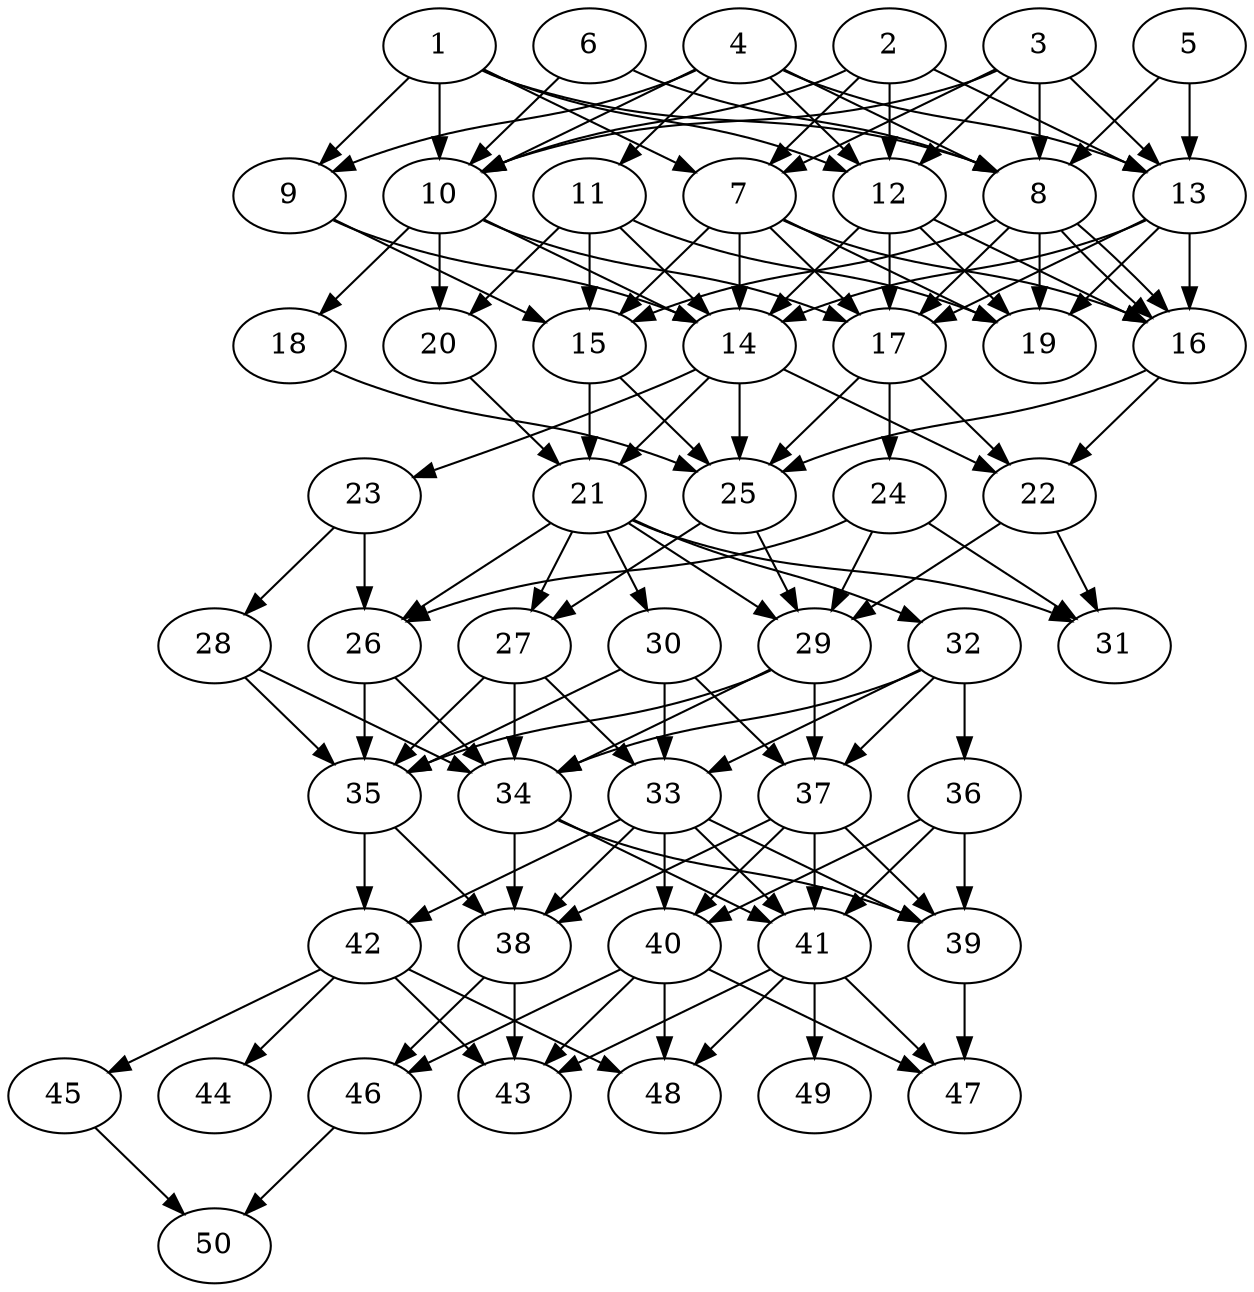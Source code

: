 // DAG automatically generated by daggen at Fri Aug  4 16:35:14 2017
// ./daggen --dot -n 50 --fat 0.5 --regular 0.8 --density 0.8 --jump 1 
digraph G {
  1 [size="1073742", alpha="0.06"]
  1 -> 7 [size ="839"]
  1 -> 8 [size ="839"]
  1 -> 9 [size ="839"]
  1 -> 10 [size ="839"]
  1 -> 12 [size ="839"]
  2 [size="76043", alpha="0.02"]
  2 -> 7 [size ="302"]
  2 -> 10 [size ="302"]
  2 -> 12 [size ="302"]
  2 -> 13 [size ="302"]
  3 [size="941407", alpha="0.01"]
  3 -> 7 [size ="679"]
  3 -> 8 [size ="679"]
  3 -> 10 [size ="679"]
  3 -> 12 [size ="679"]
  3 -> 13 [size ="679"]
  4 [size="782758", alpha="0.10"]
  4 -> 8 [size ="679"]
  4 -> 9 [size ="679"]
  4 -> 10 [size ="679"]
  4 -> 11 [size ="679"]
  4 -> 12 [size ="679"]
  4 -> 13 [size ="679"]
  5 [size="62980", alpha="0.12"]
  5 -> 8 [size ="210"]
  5 -> 13 [size ="210"]
  6 [size="19609", alpha="0.09"]
  6 -> 8 [size ="679"]
  6 -> 10 [size ="679"]
  7 [size="231928", alpha="0.05"]
  7 -> 14 [size ="302"]
  7 -> 15 [size ="302"]
  7 -> 16 [size ="302"]
  7 -> 17 [size ="302"]
  7 -> 19 [size ="302"]
  8 [size="28991", alpha="0.05"]
  8 -> 15 [size ="75"]
  8 -> 16 [size ="75"]
  8 -> 16 [size ="75"]
  8 -> 17 [size ="75"]
  8 -> 19 [size ="75"]
  9 [size="25050", alpha="0.12"]
  9 -> 14 [size ="75"]
  9 -> 15 [size ="75"]
  10 [size="412", alpha="0.10"]
  10 -> 14 [size ="34"]
  10 -> 17 [size ="34"]
  10 -> 18 [size ="34"]
  10 -> 20 [size ="34"]
  11 [size="368293", alpha="0.06"]
  11 -> 14 [size ="411"]
  11 -> 15 [size ="411"]
  11 -> 19 [size ="411"]
  11 -> 20 [size ="411"]
  12 [size="6941", alpha="0.15"]
  12 -> 14 [size ="411"]
  12 -> 16 [size ="411"]
  12 -> 17 [size ="411"]
  12 -> 19 [size ="411"]
  13 [size="2805", alpha="0.01"]
  13 -> 14 [size ="75"]
  13 -> 16 [size ="75"]
  13 -> 17 [size ="75"]
  13 -> 19 [size ="75"]
  14 [size="2761", alpha="0.09"]
  14 -> 21 [size ="75"]
  14 -> 22 [size ="75"]
  14 -> 23 [size ="75"]
  14 -> 25 [size ="75"]
  15 [size="16615", alpha="0.03"]
  15 -> 21 [size ="411"]
  15 -> 25 [size ="411"]
  16 [size="459452", alpha="0.12"]
  16 -> 22 [size ="411"]
  16 -> 25 [size ="411"]
  17 [size="782758", alpha="0.02"]
  17 -> 22 [size ="679"]
  17 -> 24 [size ="679"]
  17 -> 25 [size ="679"]
  18 [size="646881", alpha="0.09"]
  18 -> 25 [size ="537"]
  19 [size="129051", alpha="0.16"]
  20 [size="821396", alpha="0.05"]
  20 -> 21 [size ="679"]
  21 [size="68719", alpha="0.19"]
  21 -> 26 [size ="134"]
  21 -> 27 [size ="134"]
  21 -> 29 [size ="134"]
  21 -> 30 [size ="134"]
  21 -> 31 [size ="134"]
  21 -> 32 [size ="134"]
  22 [size="4949", alpha="0.16"]
  22 -> 29 [size ="210"]
  22 -> 31 [size ="210"]
  23 [size="231928", alpha="0.06"]
  23 -> 26 [size ="302"]
  23 -> 28 [size ="302"]
  24 [size="68719", alpha="0.18"]
  24 -> 26 [size ="134"]
  24 -> 29 [size ="134"]
  24 -> 31 [size ="134"]
  25 [size="26735", alpha="0.16"]
  25 -> 27 [size ="75"]
  25 -> 29 [size ="75"]
  26 [size="2080", alpha="0.12"]
  26 -> 34 [size ="34"]
  26 -> 35 [size ="34"]
  27 [size="549756", alpha="0.12"]
  27 -> 33 [size ="537"]
  27 -> 34 [size ="537"]
  27 -> 35 [size ="537"]
  28 [size="377015", alpha="0.02"]
  28 -> 34 [size ="411"]
  28 -> 35 [size ="411"]
  29 [size="134218", alpha="0.16"]
  29 -> 34 [size ="210"]
  29 -> 35 [size ="210"]
  29 -> 37 [size ="210"]
  30 [size="48749", alpha="0.20"]
  30 -> 33 [size ="75"]
  30 -> 35 [size ="75"]
  30 -> 37 [size ="75"]
  31 [size="28991", alpha="0.14"]
  32 [size="13487", alpha="0.04"]
  32 -> 33 [size ="679"]
  32 -> 34 [size ="679"]
  32 -> 36 [size ="679"]
  32 -> 37 [size ="679"]
  33 [size="232556", alpha="0.19"]
  33 -> 38 [size ="411"]
  33 -> 39 [size ="411"]
  33 -> 40 [size ="411"]
  33 -> 41 [size ="411"]
  33 -> 42 [size ="411"]
  34 [size="134218", alpha="0.09"]
  34 -> 38 [size ="210"]
  34 -> 39 [size ="210"]
  34 -> 41 [size ="210"]
  35 [size="23175", alpha="0.09"]
  35 -> 38 [size ="411"]
  35 -> 42 [size ="411"]
  36 [size="368293", alpha="0.09"]
  36 -> 39 [size ="411"]
  36 -> 40 [size ="411"]
  36 -> 41 [size ="411"]
  37 [size="12947", alpha="0.12"]
  37 -> 38 [size ="839"]
  37 -> 39 [size ="839"]
  37 -> 40 [size ="839"]
  37 -> 41 [size ="839"]
  38 [size="549756", alpha="0.18"]
  38 -> 43 [size ="537"]
  38 -> 46 [size ="537"]
  39 [size="91505", alpha="0.11"]
  39 -> 47 [size ="75"]
  40 [size="727", alpha="0.15"]
  40 -> 43 [size ="75"]
  40 -> 46 [size ="75"]
  40 -> 47 [size ="75"]
  40 -> 48 [size ="75"]
  41 [size="616138", alpha="0.04"]
  41 -> 43 [size ="839"]
  41 -> 47 [size ="839"]
  41 -> 48 [size ="839"]
  41 -> 49 [size ="839"]
  42 [size="134218", alpha="0.10"]
  42 -> 43 [size ="210"]
  42 -> 44 [size ="210"]
  42 -> 45 [size ="210"]
  42 -> 48 [size ="210"]
  43 [size="91209", alpha="0.12"]
  44 [size="231928", alpha="0.19"]
  45 [size="1073742", alpha="0.13"]
  45 -> 50 [size ="839"]
  46 [size="13950", alpha="0.09"]
  46 -> 50 [size ="302"]
  47 [size="28991", alpha="0.17"]
  48 [size="28991", alpha="0.19"]
  49 [size="88053", alpha="0.10"]
  50 [size="782758", alpha="0.06"]
}
